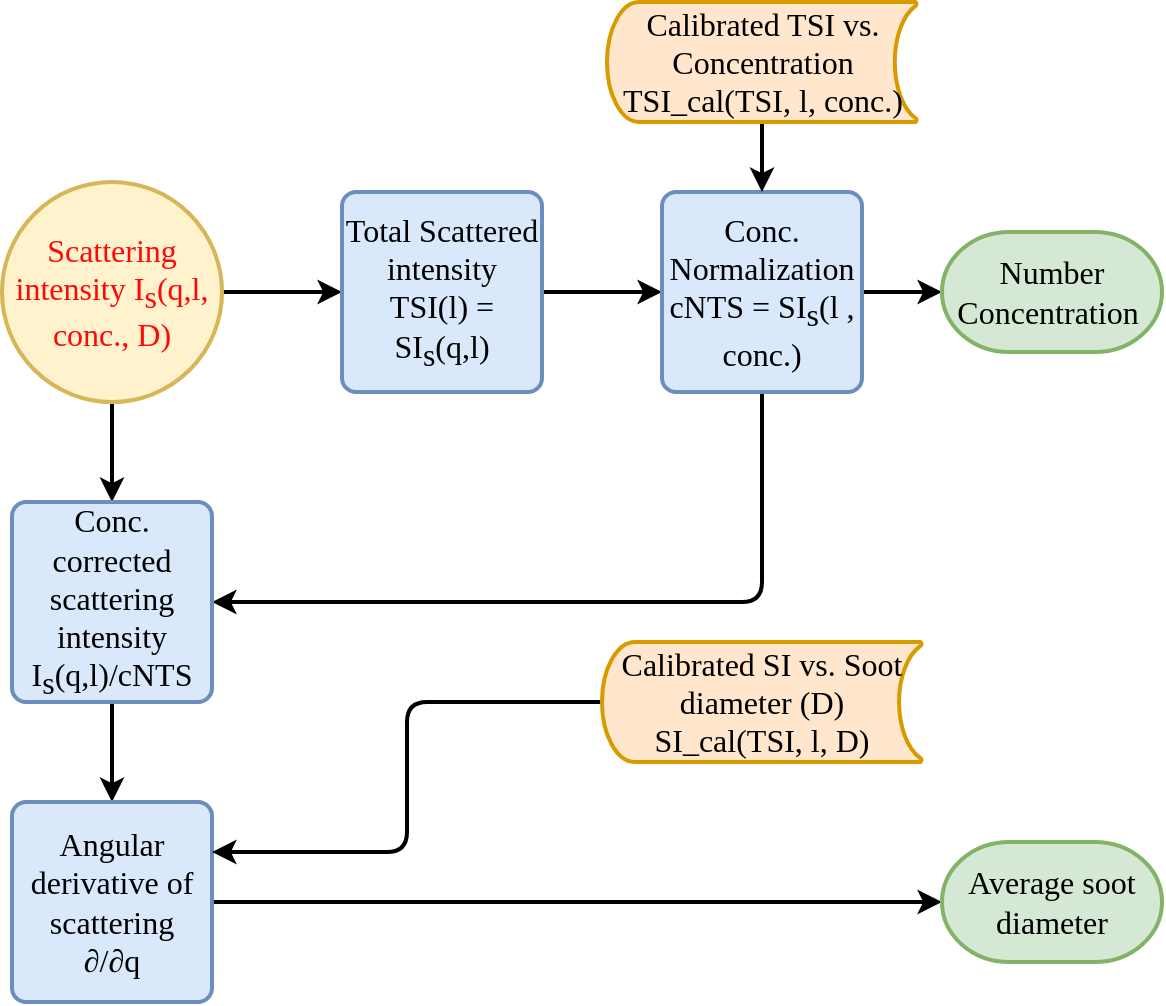 <mxfile version="12.9.6" type="github">
  <diagram id="ZjH_zw7QTnPdgtUEkbIo" name="Page-1">
    <mxGraphModel dx="1038" dy="499" grid="1" gridSize="10" guides="1" tooltips="1" connect="1" arrows="1" fold="1" page="1" pageScale="1" pageWidth="850" pageHeight="1100" math="0" shadow="0">
      <root>
        <mxCell id="0" />
        <mxCell id="1" parent="0" />
        <mxCell id="RoFGSAvfi4a_HjMrRp0E-9" style="edgeStyle=orthogonalEdgeStyle;orthogonalLoop=1;jettySize=auto;html=1;exitX=1;exitY=0.5;exitDx=0;exitDy=0;exitPerimeter=0;entryX=0;entryY=0.5;entryDx=0;entryDy=0;fontColor=#000000;strokeWidth=2;rounded=1;" parent="1" source="RoFGSAvfi4a_HjMrRp0E-2" target="RoFGSAvfi4a_HjMrRp0E-6" edge="1">
          <mxGeometry relative="1" as="geometry" />
        </mxCell>
        <mxCell id="U189jy-B2C3WC-Z2Nhvn-7" style="edgeStyle=orthogonalEdgeStyle;orthogonalLoop=1;jettySize=auto;html=1;strokeWidth=2;fontColor=#000000;rounded=1;" edge="1" parent="1" source="RoFGSAvfi4a_HjMrRp0E-2" target="U189jy-B2C3WC-Z2Nhvn-4">
          <mxGeometry relative="1" as="geometry" />
        </mxCell>
        <mxCell id="RoFGSAvfi4a_HjMrRp0E-2" value="&lt;p style=&quot;margin-top: 0pt ; margin-bottom: 0pt ; margin-left: 0in ; direction: ltr ; unicode-bidi: embed ; word-break: normal ; font-size: 16px&quot;&gt;&lt;font color=&quot;#ff0808&quot; style=&quot;font-size: 16px&quot;&gt;&lt;span style=&quot;font-family: &amp;#34;calibri&amp;#34;&quot;&gt;Scattering intensity I&lt;/span&gt;&lt;span style=&quot;font-family: &amp;#34;calibri&amp;#34; ; vertical-align: sub&quot;&gt;s&lt;/span&gt;&lt;span style=&quot;font-family: &amp;#34;calibri&amp;#34;&quot;&gt;(&lt;/span&gt;&lt;span style=&quot;font-family: &amp;#34;symbol&amp;#34;&quot;&gt;q&lt;/span&gt;&lt;span style=&quot;font-family: &amp;#34;calibri&amp;#34;&quot;&gt;,&lt;/span&gt;&lt;span style=&quot;font-family: &amp;#34;symbol&amp;#34;&quot;&gt;l&lt;/span&gt;&lt;span style=&quot;font-family: &amp;#34;calibri&amp;#34;&quot;&gt;, conc., D)&lt;/span&gt;&lt;/font&gt;&lt;/p&gt;" style="strokeWidth=2;html=1;shape=mxgraph.flowchart.start_2;whiteSpace=wrap;align=center;fillColor=#fff2cc;strokeColor=#d6b656;" parent="1" vertex="1">
          <mxGeometry x="60" y="210" width="110" height="110" as="geometry" />
        </mxCell>
        <mxCell id="RoFGSAvfi4a_HjMrRp0E-11" style="edgeStyle=orthogonalEdgeStyle;orthogonalLoop=1;jettySize=auto;html=1;exitX=1;exitY=0.5;exitDx=0;exitDy=0;entryX=0;entryY=0.5;entryDx=0;entryDy=0;fontColor=#000000;strokeWidth=2;rounded=1;" parent="1" source="RoFGSAvfi4a_HjMrRp0E-6" target="RoFGSAvfi4a_HjMrRp0E-10" edge="1">
          <mxGeometry relative="1" as="geometry" />
        </mxCell>
        <mxCell id="RoFGSAvfi4a_HjMrRp0E-6" value="&lt;p style=&quot;margin-top: 0pt ; margin-bottom: 0pt ; margin-left: 0in ; direction: ltr ; unicode-bidi: embed ; word-break: normal ; font-size: 16px&quot;&gt;&lt;span style=&quot;font-family: &amp;#34;calibri&amp;#34;&quot;&gt;Total Scattered intensity &lt;br&gt;TSI(&lt;/span&gt;&lt;span style=&quot;font-family: &amp;#34;symbol&amp;#34;&quot;&gt;l&lt;/span&gt;&lt;span style=&quot;font-family: &amp;#34;calibri&amp;#34;&quot;&gt;) = &lt;/span&gt;&lt;span style=&quot;font-family: &amp;#34;symbol&amp;#34;&quot;&gt;S&lt;/span&gt;&lt;span style=&quot;font-family: &amp;#34;calibri&amp;#34;&quot;&gt;I&lt;/span&gt;&lt;span style=&quot;font-family: &amp;#34;calibri&amp;#34; ; vertical-align: sub&quot;&gt;s&lt;/span&gt;&lt;span style=&quot;font-family: &amp;#34;calibri&amp;#34;&quot;&gt;(&lt;/span&gt;&lt;span style=&quot;font-family: &amp;#34;symbol&amp;#34;&quot;&gt;q&lt;/span&gt;&lt;span style=&quot;font-family: &amp;#34;calibri&amp;#34;&quot;&gt;,&lt;/span&gt;&lt;span style=&quot;font-family: &amp;#34;symbol&amp;#34;&quot;&gt;l&lt;/span&gt;&lt;span style=&quot;font-family: &amp;#34;calibri&amp;#34;&quot;&gt;)&lt;/span&gt;&lt;/p&gt;" style="rounded=1;whiteSpace=wrap;html=1;absoluteArcSize=1;arcSize=14;strokeWidth=2;align=center;fillColor=#dae8fc;strokeColor=#6c8ebf;" parent="1" vertex="1">
          <mxGeometry x="230" y="215" width="100" height="100" as="geometry" />
        </mxCell>
        <mxCell id="U189jy-B2C3WC-Z2Nhvn-6" style="edgeStyle=orthogonalEdgeStyle;orthogonalLoop=1;jettySize=auto;html=1;exitX=1;exitY=0.5;exitDx=0;exitDy=0;fontColor=#000000;strokeWidth=2;rounded=1;" edge="1" parent="1" source="RoFGSAvfi4a_HjMrRp0E-10" target="U189jy-B2C3WC-Z2Nhvn-5">
          <mxGeometry relative="1" as="geometry" />
        </mxCell>
        <mxCell id="U189jy-B2C3WC-Z2Nhvn-11" style="edgeStyle=orthogonalEdgeStyle;orthogonalLoop=1;jettySize=auto;html=1;entryX=1;entryY=0.5;entryDx=0;entryDy=0;strokeWidth=2;fontColor=#000000;rounded=1;" edge="1" parent="1" source="RoFGSAvfi4a_HjMrRp0E-10" target="U189jy-B2C3WC-Z2Nhvn-4">
          <mxGeometry relative="1" as="geometry">
            <Array as="points">
              <mxPoint x="440" y="420" />
            </Array>
          </mxGeometry>
        </mxCell>
        <mxCell id="RoFGSAvfi4a_HjMrRp0E-10" value="&lt;p style=&quot;margin-top: 0pt ; margin-bottom: 0pt ; margin-left: 0in ; direction: ltr ; unicode-bidi: embed ; word-break: normal ; font-size: 16px&quot;&gt;&lt;span style=&quot;font-family: &amp;#34;calibri&amp;#34;&quot;&gt;&lt;font style=&quot;font-size: 16px&quot;&gt;Conc. Normalization&lt;/font&gt;&lt;/span&gt;&lt;/p&gt;&lt;p style=&quot;margin-top: 0pt ; margin-bottom: 0pt ; margin-left: 0in ; direction: ltr ; unicode-bidi: embed ; word-break: normal ; font-size: 16px&quot;&gt;&lt;font style=&quot;font-size: 16px&quot;&gt;&lt;span style=&quot;font-family: &amp;#34;calibri&amp;#34;&quot;&gt;cNTS&lt;/span&gt;&lt;span style=&quot;font-family: &amp;#34;calibri&amp;#34;&quot;&gt; = &lt;/span&gt;&lt;span style=&quot;font-family: &amp;#34;symbol&amp;#34;&quot;&gt;S&lt;/span&gt;&lt;span style=&quot;font-family: &amp;#34;calibri&amp;#34;&quot;&gt;I&lt;/span&gt;&lt;span style=&quot;font-family: &amp;#34;calibri&amp;#34; ; vertical-align: sub&quot;&gt;s&lt;/span&gt;&lt;span style=&quot;font-family: &amp;#34;calibri&amp;#34;&quot;&gt;(&lt;/span&gt;&lt;span style=&quot;font-family: &amp;#34;symbol&amp;#34;&quot;&gt;l&lt;/span&gt;&lt;span style=&quot;font-family: &amp;#34;calibri&amp;#34;&quot;&gt; ,&lt;br&gt;conc.)&lt;/span&gt;&lt;/font&gt;&lt;/p&gt;" style="rounded=1;whiteSpace=wrap;html=1;absoluteArcSize=1;arcSize=14;strokeWidth=2;align=center;fillColor=#dae8fc;strokeColor=#6c8ebf;" parent="1" vertex="1">
          <mxGeometry x="390" y="215" width="100" height="100" as="geometry" />
        </mxCell>
        <mxCell id="U189jy-B2C3WC-Z2Nhvn-3" style="edgeStyle=orthogonalEdgeStyle;orthogonalLoop=1;jettySize=auto;html=1;entryX=0.5;entryY=0;entryDx=0;entryDy=0;fontColor=#000000;strokeWidth=2;rounded=1;" edge="1" parent="1" source="U189jy-B2C3WC-Z2Nhvn-1" target="RoFGSAvfi4a_HjMrRp0E-10">
          <mxGeometry relative="1" as="geometry" />
        </mxCell>
        <mxCell id="U189jy-B2C3WC-Z2Nhvn-1" value="&lt;p style=&quot;margin-top: 0pt ; margin-bottom: 0pt ; margin-left: 0in ; direction: ltr ; unicode-bidi: embed ; word-break: normal ; font-size: 16px&quot;&gt;&lt;span style=&quot;font-family: &amp;#34;calibri&amp;#34;&quot;&gt;Calibrated TSI vs. Concentration &lt;br&gt;&lt;/span&gt;&lt;span style=&quot;font-family: &amp;#34;calibri&amp;#34;&quot;&gt;TSI_cal&lt;/span&gt;&lt;span style=&quot;font-family: &amp;#34;calibri&amp;#34;&quot;&gt;(TSI,&lt;/span&gt;&lt;span style=&quot;font-family: &amp;#34;symbol&amp;#34;&quot;&gt; l&lt;/span&gt;&lt;span style=&quot;font-family: &amp;#34;calibri&amp;#34;&quot;&gt;, conc.)&lt;/span&gt;&lt;/p&gt;" style="strokeWidth=2;html=1;shape=mxgraph.flowchart.stored_data;whiteSpace=wrap;align=center;fillColor=#ffe6cc;strokeColor=#d79b00;" vertex="1" parent="1">
          <mxGeometry x="362.5" y="120" width="155" height="60" as="geometry" />
        </mxCell>
        <mxCell id="U189jy-B2C3WC-Z2Nhvn-13" style="edgeStyle=orthogonalEdgeStyle;orthogonalLoop=1;jettySize=auto;html=1;strokeWidth=2;fontColor=#000000;rounded=1;" edge="1" parent="1" source="U189jy-B2C3WC-Z2Nhvn-4" target="U189jy-B2C3WC-Z2Nhvn-12">
          <mxGeometry relative="1" as="geometry" />
        </mxCell>
        <mxCell id="U189jy-B2C3WC-Z2Nhvn-4" value="&lt;p style=&quot;margin-top: 0pt ; margin-bottom: 0pt ; margin-left: 0in ; direction: ltr ; unicode-bidi: embed ; word-break: normal ; font-size: 16px&quot;&gt;&lt;span style=&quot;font-family: &amp;#34;calibri&amp;#34;&quot;&gt;Conc. corrected scattering intensity&lt;br&gt;I&lt;/span&gt;&lt;span style=&quot;font-family: &amp;#34;calibri&amp;#34; ; vertical-align: sub&quot;&gt;s&lt;/span&gt;&lt;span style=&quot;font-family: &amp;#34;calibri&amp;#34;&quot;&gt;(&lt;/span&gt;&lt;span style=&quot;font-family: &amp;#34;symbol&amp;#34;&quot;&gt;q&lt;/span&gt;&lt;span style=&quot;font-family: &amp;#34;calibri&amp;#34;&quot;&gt;,&lt;/span&gt;&lt;span style=&quot;font-family: &amp;#34;symbol&amp;#34;&quot;&gt;l&lt;/span&gt;&lt;span style=&quot;font-family: &amp;#34;calibri&amp;#34;&quot;&gt;)/&lt;/span&gt;&lt;span style=&quot;font-family: &amp;#34;calibri&amp;#34;&quot;&gt;cNTS&lt;/span&gt;&lt;/p&gt;" style="rounded=1;whiteSpace=wrap;html=1;absoluteArcSize=1;arcSize=14;strokeWidth=2;align=center;fillColor=#dae8fc;strokeColor=#6c8ebf;" vertex="1" parent="1">
          <mxGeometry x="65" y="370" width="100" height="100" as="geometry" />
        </mxCell>
        <mxCell id="U189jy-B2C3WC-Z2Nhvn-5" value="&lt;p style=&quot;margin-top: 0pt ; margin-bottom: 0pt ; margin-left: 0in ; direction: ltr ; unicode-bidi: embed ; word-break: normal&quot;&gt;&lt;span style=&quot;font-family: &amp;#34;calibri&amp;#34;&quot;&gt;&lt;font style=&quot;font-size: 16px&quot;&gt;Number Concentration&amp;nbsp;&lt;/font&gt;&lt;/span&gt;&lt;/p&gt;" style="strokeWidth=2;html=1;shape=mxgraph.flowchart.terminator;whiteSpace=wrap;align=center;fillColor=#d5e8d4;strokeColor=#82b366;" vertex="1" parent="1">
          <mxGeometry x="530" y="235" width="110" height="60" as="geometry" />
        </mxCell>
        <mxCell id="U189jy-B2C3WC-Z2Nhvn-21" style="edgeStyle=orthogonalEdgeStyle;rounded=1;orthogonalLoop=1;jettySize=auto;html=1;entryX=0;entryY=0.5;entryDx=0;entryDy=0;entryPerimeter=0;strokeWidth=2;fontColor=#000000;" edge="1" parent="1" source="U189jy-B2C3WC-Z2Nhvn-12" target="U189jy-B2C3WC-Z2Nhvn-19">
          <mxGeometry relative="1" as="geometry" />
        </mxCell>
        <mxCell id="U189jy-B2C3WC-Z2Nhvn-12" value="&lt;p style=&quot;margin-top: 0pt ; margin-bottom: 0pt ; margin-left: 0in ; direction: ltr ; unicode-bidi: embed ; word-break: normal ; font-size: 16px&quot;&gt;&lt;span style=&quot;font-family: &amp;#34;calibri&amp;#34;&quot;&gt;Angular derivative of scattering&lt;br&gt;∂/∂&lt;/span&gt;&lt;span style=&quot;font-family: &amp;#34;symbol&amp;#34;&quot;&gt;q&lt;/span&gt;&lt;/p&gt;" style="rounded=1;whiteSpace=wrap;html=1;absoluteArcSize=1;arcSize=14;strokeWidth=2;align=center;fillColor=#dae8fc;strokeColor=#6c8ebf;" vertex="1" parent="1">
          <mxGeometry x="65" y="520" width="100" height="100" as="geometry" />
        </mxCell>
        <mxCell id="U189jy-B2C3WC-Z2Nhvn-18" style="edgeStyle=orthogonalEdgeStyle;rounded=1;orthogonalLoop=1;jettySize=auto;html=1;entryX=1;entryY=0.25;entryDx=0;entryDy=0;strokeWidth=2;fontColor=#000000;" edge="1" parent="1" source="U189jy-B2C3WC-Z2Nhvn-14" target="U189jy-B2C3WC-Z2Nhvn-12">
          <mxGeometry relative="1" as="geometry" />
        </mxCell>
        <mxCell id="U189jy-B2C3WC-Z2Nhvn-14" value="&lt;p style=&quot;margin-top: 0pt ; margin-bottom: 0pt ; margin-left: 0in ; direction: ltr ; unicode-bidi: embed ; word-break: normal ; font-size: 16px&quot;&gt;&lt;span style=&quot;font-family: &amp;#34;calibri&amp;#34;&quot;&gt;Calibrated SI vs. Soot diameter (D)&lt;br&gt;&lt;/span&gt;&lt;span style=&quot;font-family: &amp;#34;calibri&amp;#34;&quot;&gt;SI_cal&lt;/span&gt;&lt;span style=&quot;font-family: &amp;#34;calibri&amp;#34;&quot;&gt;(TSI,&lt;/span&gt;&lt;span style=&quot;font-family: &amp;#34;symbol&amp;#34;&quot;&gt; l&lt;/span&gt;&lt;span style=&quot;font-family: &amp;#34;calibri&amp;#34;&quot;&gt;, D)&lt;/span&gt;&lt;/p&gt;" style="strokeWidth=2;html=1;shape=mxgraph.flowchart.stored_data;whiteSpace=wrap;align=center;fillColor=#ffe6cc;strokeColor=#d79b00;" vertex="1" parent="1">
          <mxGeometry x="360" y="440" width="160" height="60" as="geometry" />
        </mxCell>
        <mxCell id="U189jy-B2C3WC-Z2Nhvn-19" value="&lt;p style=&quot;margin-top: 0pt ; margin-bottom: 0pt ; margin-left: 0in ; direction: ltr ; unicode-bidi: embed ; word-break: normal&quot;&gt;&lt;span style=&quot;font-family: &amp;#34;calibri&amp;#34;&quot;&gt;&lt;font style=&quot;font-size: 16px&quot;&gt;Average soot diameter&lt;/font&gt;&lt;/span&gt;&lt;/p&gt;" style="strokeWidth=2;html=1;shape=mxgraph.flowchart.terminator;whiteSpace=wrap;align=center;fillColor=#d5e8d4;strokeColor=#82b366;" vertex="1" parent="1">
          <mxGeometry x="530" y="540" width="110" height="60" as="geometry" />
        </mxCell>
      </root>
    </mxGraphModel>
  </diagram>
</mxfile>
